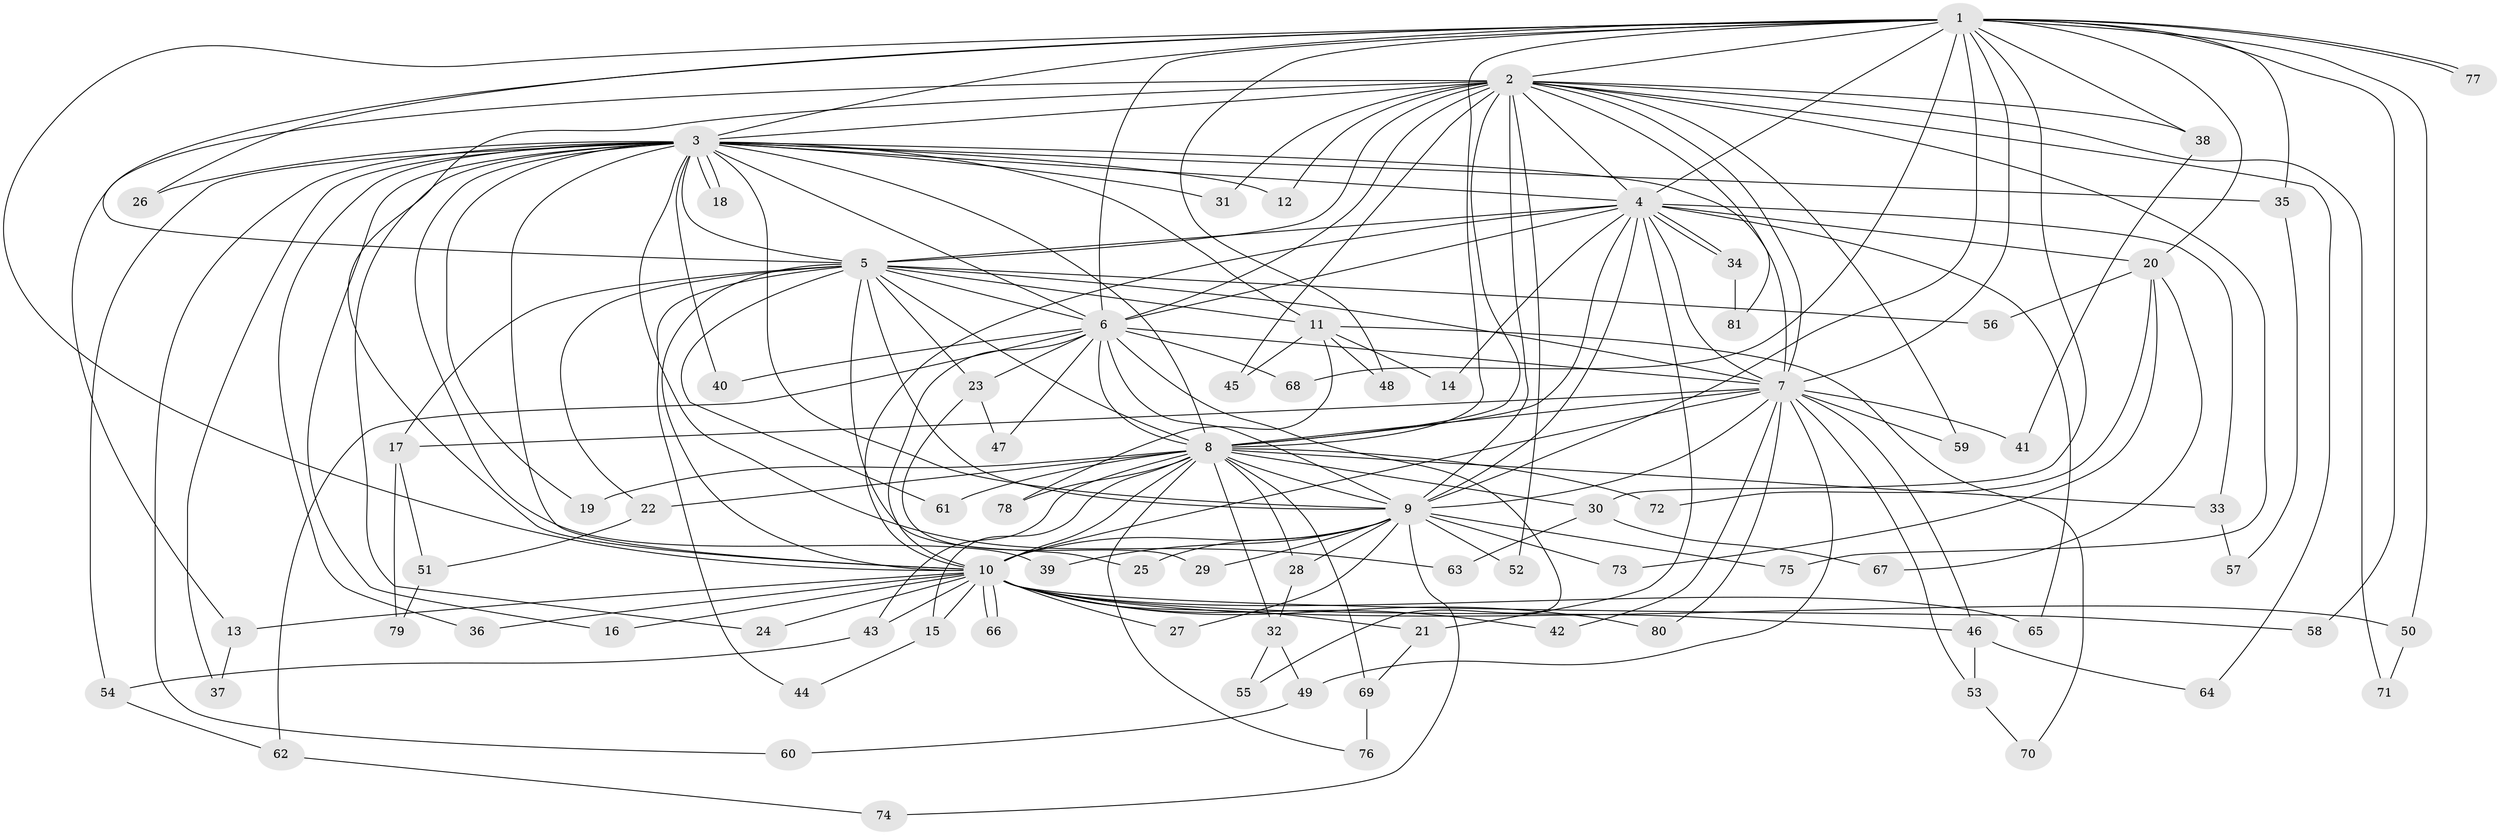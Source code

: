 // coarse degree distribution, {15: 0.05263157894736842, 21: 0.017543859649122806, 13: 0.03508771929824561, 12: 0.017543859649122806, 20: 0.03508771929824561, 7: 0.03508771929824561, 2: 0.43859649122807015, 3: 0.24561403508771928, 4: 0.05263157894736842, 1: 0.05263157894736842, 9: 0.017543859649122806}
// Generated by graph-tools (version 1.1) at 2025/49/03/04/25 22:49:29]
// undirected, 81 vertices, 187 edges
graph export_dot {
  node [color=gray90,style=filled];
  1;
  2;
  3;
  4;
  5;
  6;
  7;
  8;
  9;
  10;
  11;
  12;
  13;
  14;
  15;
  16;
  17;
  18;
  19;
  20;
  21;
  22;
  23;
  24;
  25;
  26;
  27;
  28;
  29;
  30;
  31;
  32;
  33;
  34;
  35;
  36;
  37;
  38;
  39;
  40;
  41;
  42;
  43;
  44;
  45;
  46;
  47;
  48;
  49;
  50;
  51;
  52;
  53;
  54;
  55;
  56;
  57;
  58;
  59;
  60;
  61;
  62;
  63;
  64;
  65;
  66;
  67;
  68;
  69;
  70;
  71;
  72;
  73;
  74;
  75;
  76;
  77;
  78;
  79;
  80;
  81;
  1 -- 2;
  1 -- 3;
  1 -- 4;
  1 -- 5;
  1 -- 6;
  1 -- 7;
  1 -- 8;
  1 -- 9;
  1 -- 10;
  1 -- 20;
  1 -- 26;
  1 -- 30;
  1 -- 35;
  1 -- 38;
  1 -- 48;
  1 -- 50;
  1 -- 58;
  1 -- 68;
  1 -- 77;
  1 -- 77;
  2 -- 3;
  2 -- 4;
  2 -- 5;
  2 -- 6;
  2 -- 7;
  2 -- 8;
  2 -- 9;
  2 -- 10;
  2 -- 12;
  2 -- 13;
  2 -- 31;
  2 -- 38;
  2 -- 45;
  2 -- 52;
  2 -- 59;
  2 -- 64;
  2 -- 71;
  2 -- 75;
  2 -- 81;
  3 -- 4;
  3 -- 5;
  3 -- 6;
  3 -- 7;
  3 -- 8;
  3 -- 9;
  3 -- 10;
  3 -- 11;
  3 -- 12;
  3 -- 16;
  3 -- 18;
  3 -- 18;
  3 -- 19;
  3 -- 24;
  3 -- 26;
  3 -- 31;
  3 -- 35;
  3 -- 36;
  3 -- 37;
  3 -- 39;
  3 -- 40;
  3 -- 54;
  3 -- 60;
  3 -- 63;
  4 -- 5;
  4 -- 6;
  4 -- 7;
  4 -- 8;
  4 -- 9;
  4 -- 10;
  4 -- 14;
  4 -- 20;
  4 -- 21;
  4 -- 33;
  4 -- 34;
  4 -- 34;
  4 -- 65;
  5 -- 6;
  5 -- 7;
  5 -- 8;
  5 -- 9;
  5 -- 10;
  5 -- 11;
  5 -- 17;
  5 -- 22;
  5 -- 23;
  5 -- 25;
  5 -- 44;
  5 -- 56;
  5 -- 61;
  6 -- 7;
  6 -- 8;
  6 -- 9;
  6 -- 10;
  6 -- 23;
  6 -- 40;
  6 -- 47;
  6 -- 55;
  6 -- 62;
  6 -- 68;
  7 -- 8;
  7 -- 9;
  7 -- 10;
  7 -- 17;
  7 -- 41;
  7 -- 42;
  7 -- 46;
  7 -- 49;
  7 -- 53;
  7 -- 59;
  7 -- 80;
  8 -- 9;
  8 -- 10;
  8 -- 15;
  8 -- 19;
  8 -- 22;
  8 -- 28;
  8 -- 30;
  8 -- 32;
  8 -- 33;
  8 -- 43;
  8 -- 61;
  8 -- 69;
  8 -- 72;
  8 -- 76;
  8 -- 78;
  9 -- 10;
  9 -- 25;
  9 -- 27;
  9 -- 28;
  9 -- 29;
  9 -- 39;
  9 -- 52;
  9 -- 73;
  9 -- 74;
  9 -- 75;
  10 -- 13;
  10 -- 15;
  10 -- 16;
  10 -- 21;
  10 -- 24;
  10 -- 27;
  10 -- 36;
  10 -- 42;
  10 -- 43;
  10 -- 46;
  10 -- 50;
  10 -- 58;
  10 -- 65;
  10 -- 66;
  10 -- 66;
  10 -- 80;
  11 -- 14;
  11 -- 45;
  11 -- 48;
  11 -- 70;
  11 -- 78;
  13 -- 37;
  15 -- 44;
  17 -- 51;
  17 -- 79;
  20 -- 56;
  20 -- 67;
  20 -- 72;
  20 -- 73;
  21 -- 69;
  22 -- 51;
  23 -- 29;
  23 -- 47;
  28 -- 32;
  30 -- 63;
  30 -- 67;
  32 -- 49;
  32 -- 55;
  33 -- 57;
  34 -- 81;
  35 -- 57;
  38 -- 41;
  43 -- 54;
  46 -- 53;
  46 -- 64;
  49 -- 60;
  50 -- 71;
  51 -- 79;
  53 -- 70;
  54 -- 62;
  62 -- 74;
  69 -- 76;
}

